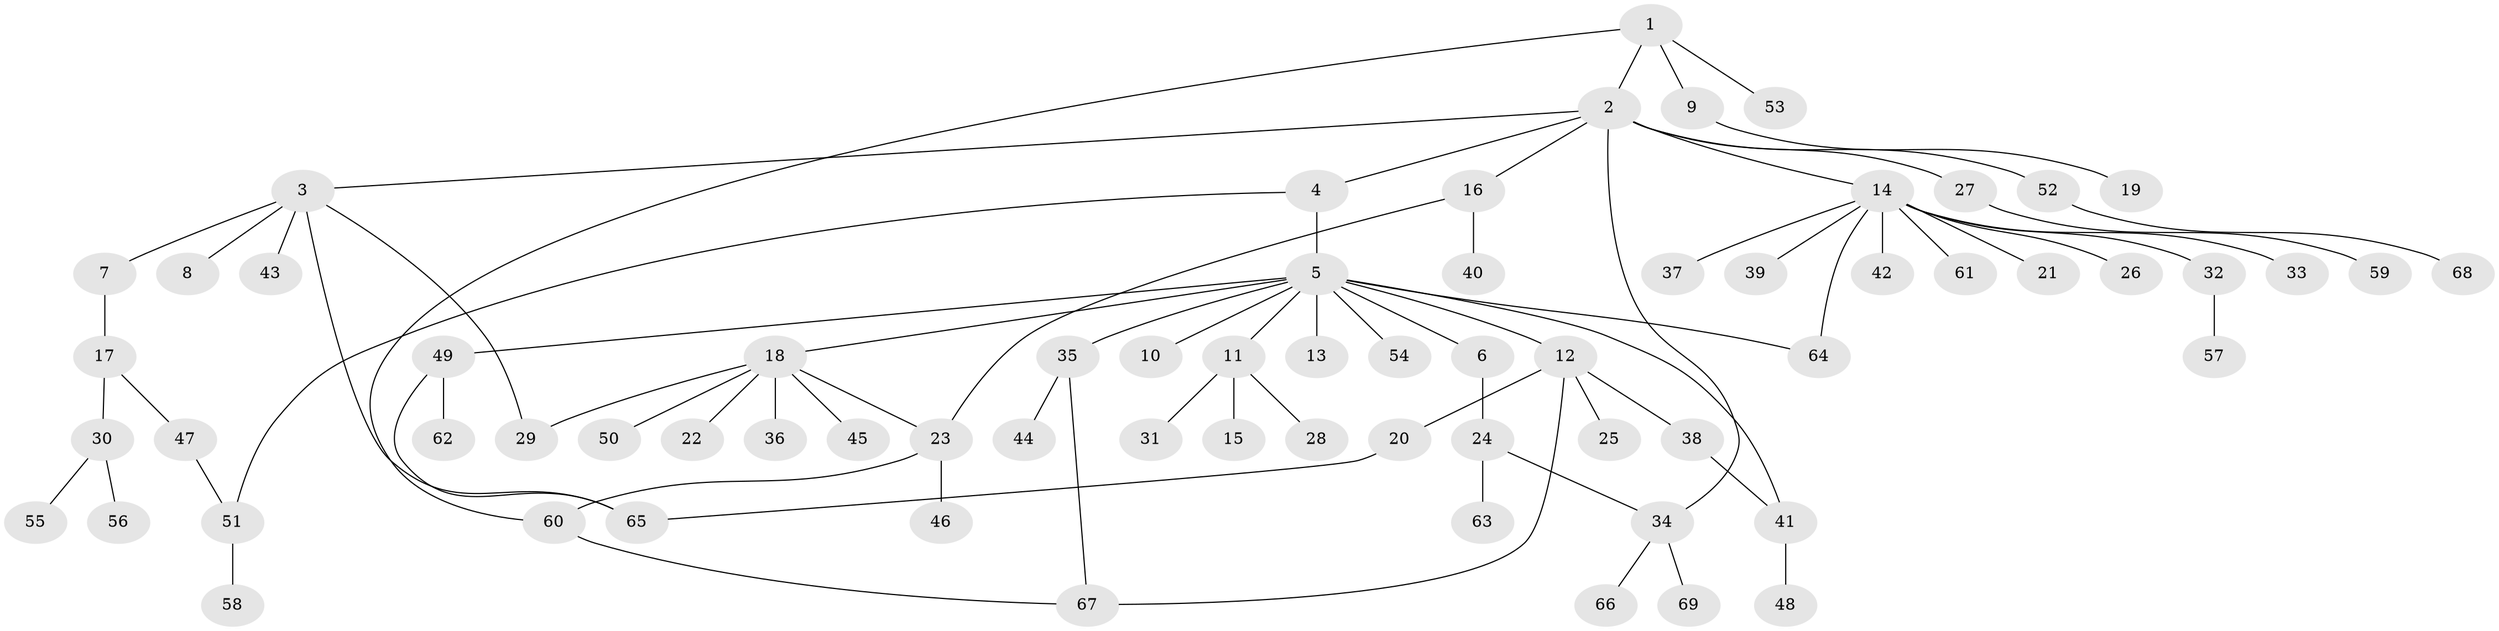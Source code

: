 // Generated by graph-tools (version 1.1) at 2025/49/03/09/25 03:49:57]
// undirected, 69 vertices, 79 edges
graph export_dot {
graph [start="1"]
  node [color=gray90,style=filled];
  1;
  2;
  3;
  4;
  5;
  6;
  7;
  8;
  9;
  10;
  11;
  12;
  13;
  14;
  15;
  16;
  17;
  18;
  19;
  20;
  21;
  22;
  23;
  24;
  25;
  26;
  27;
  28;
  29;
  30;
  31;
  32;
  33;
  34;
  35;
  36;
  37;
  38;
  39;
  40;
  41;
  42;
  43;
  44;
  45;
  46;
  47;
  48;
  49;
  50;
  51;
  52;
  53;
  54;
  55;
  56;
  57;
  58;
  59;
  60;
  61;
  62;
  63;
  64;
  65;
  66;
  67;
  68;
  69;
  1 -- 2;
  1 -- 9;
  1 -- 53;
  1 -- 60;
  2 -- 3;
  2 -- 4;
  2 -- 14;
  2 -- 16;
  2 -- 27;
  2 -- 34;
  2 -- 52;
  3 -- 7;
  3 -- 8;
  3 -- 29;
  3 -- 43;
  3 -- 65;
  4 -- 5;
  4 -- 51;
  5 -- 6;
  5 -- 10;
  5 -- 11;
  5 -- 12;
  5 -- 13;
  5 -- 18;
  5 -- 35;
  5 -- 41;
  5 -- 49;
  5 -- 54;
  5 -- 64;
  6 -- 24;
  7 -- 17;
  9 -- 19;
  11 -- 15;
  11 -- 28;
  11 -- 31;
  12 -- 20;
  12 -- 25;
  12 -- 38;
  12 -- 67;
  14 -- 21;
  14 -- 26;
  14 -- 32;
  14 -- 33;
  14 -- 37;
  14 -- 39;
  14 -- 42;
  14 -- 61;
  14 -- 64;
  16 -- 23;
  16 -- 40;
  17 -- 30;
  17 -- 47;
  18 -- 22;
  18 -- 23;
  18 -- 29;
  18 -- 36;
  18 -- 45;
  18 -- 50;
  20 -- 65;
  23 -- 46;
  23 -- 60;
  24 -- 34;
  24 -- 63;
  27 -- 59;
  30 -- 55;
  30 -- 56;
  32 -- 57;
  34 -- 66;
  34 -- 69;
  35 -- 44;
  35 -- 67;
  38 -- 41;
  41 -- 48;
  47 -- 51;
  49 -- 62;
  49 -- 65;
  51 -- 58;
  52 -- 68;
  60 -- 67;
}

